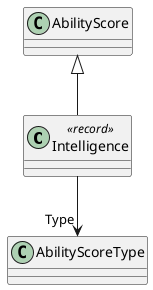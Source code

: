 @startuml
class Intelligence <<record>> {
}
AbilityScore <|-- Intelligence
Intelligence --> "Type" AbilityScoreType
@enduml
